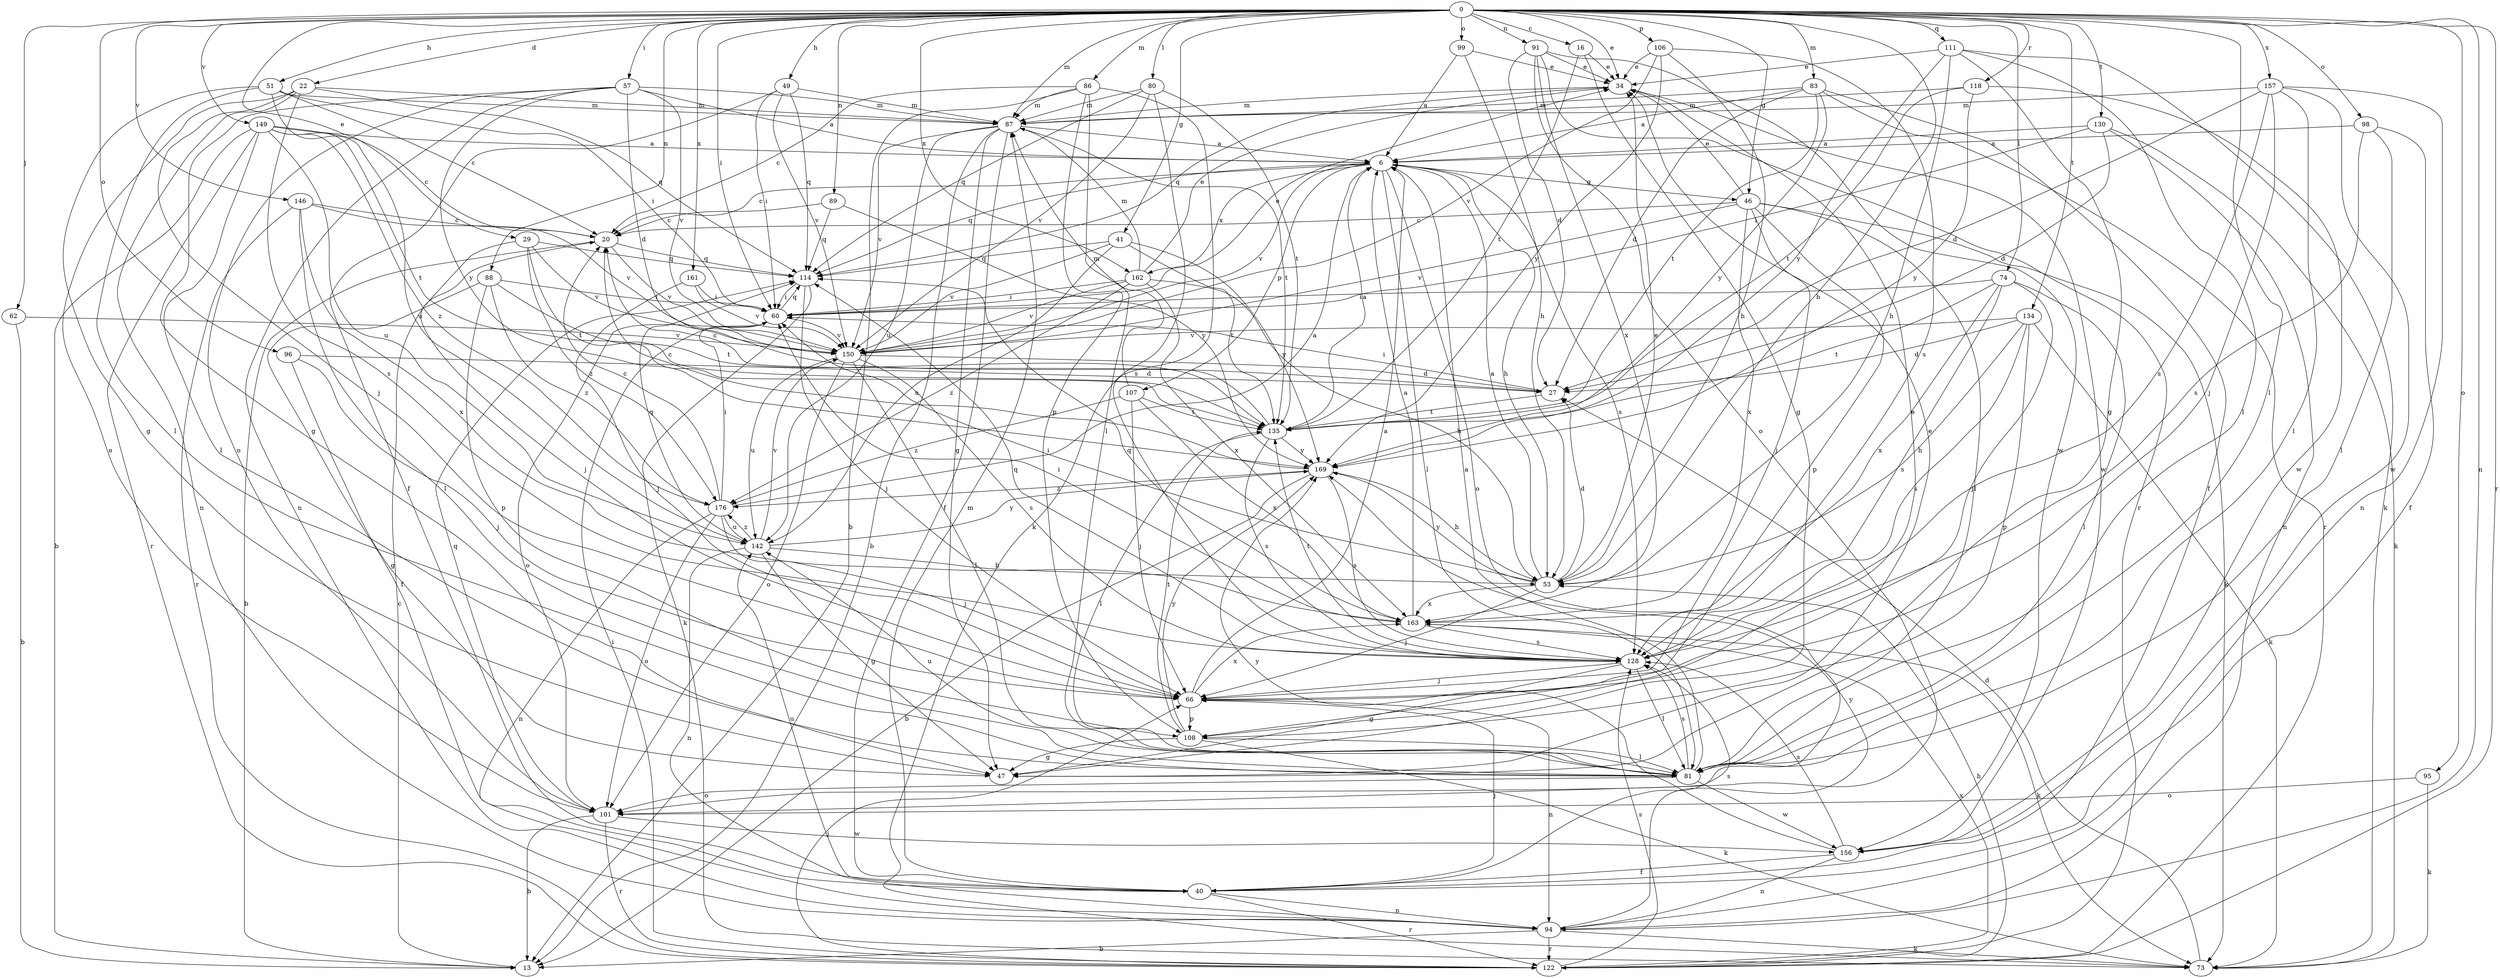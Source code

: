 strict digraph  {
0;
6;
13;
16;
20;
22;
27;
29;
34;
40;
41;
46;
47;
49;
51;
53;
57;
60;
62;
66;
73;
74;
80;
81;
83;
86;
87;
88;
89;
91;
94;
95;
96;
98;
99;
101;
106;
107;
108;
111;
114;
118;
122;
128;
130;
134;
135;
142;
146;
149;
150;
156;
157;
161;
162;
163;
169;
176;
0 -> 16  [label=c];
0 -> 22  [label=d];
0 -> 29  [label=e];
0 -> 34  [label=e];
0 -> 41  [label=g];
0 -> 46  [label=g];
0 -> 49  [label=h];
0 -> 51  [label=h];
0 -> 53  [label=h];
0 -> 57  [label=i];
0 -> 60  [label=i];
0 -> 62  [label=j];
0 -> 74  [label=l];
0 -> 80  [label=l];
0 -> 81  [label=l];
0 -> 83  [label=m];
0 -> 86  [label=m];
0 -> 87  [label=m];
0 -> 88  [label=n];
0 -> 89  [label=n];
0 -> 91  [label=n];
0 -> 94  [label=n];
0 -> 95  [label=o];
0 -> 96  [label=o];
0 -> 98  [label=o];
0 -> 99  [label=o];
0 -> 106  [label=p];
0 -> 111  [label=q];
0 -> 118  [label=r];
0 -> 122  [label=r];
0 -> 130  [label=t];
0 -> 134  [label=t];
0 -> 146  [label=v];
0 -> 149  [label=v];
0 -> 157  [label=x];
0 -> 161  [label=x];
0 -> 162  [label=x];
6 -> 20  [label=c];
6 -> 46  [label=g];
6 -> 53  [label=h];
6 -> 81  [label=l];
6 -> 101  [label=o];
6 -> 107  [label=p];
6 -> 114  [label=q];
6 -> 128  [label=s];
6 -> 150  [label=v];
6 -> 162  [label=x];
13 -> 20  [label=c];
16 -> 34  [label=e];
16 -> 47  [label=g];
16 -> 135  [label=t];
20 -> 13  [label=b];
20 -> 114  [label=q];
20 -> 150  [label=v];
22 -> 66  [label=j];
22 -> 87  [label=m];
22 -> 94  [label=n];
22 -> 101  [label=o];
22 -> 114  [label=q];
22 -> 128  [label=s];
27 -> 60  [label=i];
27 -> 135  [label=t];
29 -> 66  [label=j];
29 -> 114  [label=q];
29 -> 135  [label=t];
29 -> 150  [label=v];
29 -> 176  [label=z];
34 -> 87  [label=m];
34 -> 114  [label=q];
34 -> 156  [label=w];
40 -> 66  [label=j];
40 -> 87  [label=m];
40 -> 94  [label=n];
40 -> 122  [label=r];
40 -> 128  [label=s];
40 -> 142  [label=u];
41 -> 114  [label=q];
41 -> 135  [label=t];
41 -> 142  [label=u];
41 -> 150  [label=v];
41 -> 169  [label=y];
46 -> 20  [label=c];
46 -> 34  [label=e];
46 -> 66  [label=j];
46 -> 73  [label=k];
46 -> 81  [label=l];
46 -> 108  [label=p];
46 -> 150  [label=v];
46 -> 163  [label=x];
47 -> 34  [label=e];
49 -> 40  [label=f];
49 -> 60  [label=i];
49 -> 87  [label=m];
49 -> 114  [label=q];
49 -> 150  [label=v];
51 -> 20  [label=c];
51 -> 47  [label=g];
51 -> 60  [label=i];
51 -> 81  [label=l];
51 -> 87  [label=m];
51 -> 142  [label=u];
53 -> 6  [label=a];
53 -> 27  [label=d];
53 -> 34  [label=e];
53 -> 60  [label=i];
53 -> 66  [label=j];
53 -> 163  [label=x];
53 -> 169  [label=y];
57 -> 6  [label=a];
57 -> 27  [label=d];
57 -> 47  [label=g];
57 -> 87  [label=m];
57 -> 94  [label=n];
57 -> 101  [label=o];
57 -> 150  [label=v];
57 -> 169  [label=y];
60 -> 34  [label=e];
60 -> 101  [label=o];
60 -> 114  [label=q];
60 -> 150  [label=v];
62 -> 13  [label=b];
62 -> 150  [label=v];
66 -> 6  [label=a];
66 -> 94  [label=n];
66 -> 108  [label=p];
66 -> 163  [label=x];
73 -> 27  [label=d];
74 -> 60  [label=i];
74 -> 66  [label=j];
74 -> 81  [label=l];
74 -> 128  [label=s];
74 -> 135  [label=t];
74 -> 163  [label=x];
80 -> 73  [label=k];
80 -> 87  [label=m];
80 -> 114  [label=q];
80 -> 135  [label=t];
80 -> 150  [label=v];
81 -> 6  [label=a];
81 -> 101  [label=o];
81 -> 128  [label=s];
81 -> 142  [label=u];
81 -> 156  [label=w];
83 -> 6  [label=a];
83 -> 27  [label=d];
83 -> 40  [label=f];
83 -> 87  [label=m];
83 -> 122  [label=r];
83 -> 135  [label=t];
83 -> 169  [label=y];
86 -> 13  [label=b];
86 -> 20  [label=c];
86 -> 81  [label=l];
86 -> 87  [label=m];
86 -> 108  [label=p];
86 -> 128  [label=s];
87 -> 6  [label=a];
87 -> 13  [label=b];
87 -> 40  [label=f];
87 -> 47  [label=g];
87 -> 135  [label=t];
87 -> 142  [label=u];
87 -> 150  [label=v];
88 -> 40  [label=f];
88 -> 60  [label=i];
88 -> 108  [label=p];
88 -> 135  [label=t];
88 -> 176  [label=z];
89 -> 20  [label=c];
89 -> 114  [label=q];
89 -> 169  [label=y];
91 -> 27  [label=d];
91 -> 34  [label=e];
91 -> 101  [label=o];
91 -> 122  [label=r];
91 -> 156  [label=w];
91 -> 163  [label=x];
94 -> 13  [label=b];
94 -> 73  [label=k];
94 -> 122  [label=r];
94 -> 169  [label=y];
95 -> 73  [label=k];
95 -> 101  [label=o];
96 -> 27  [label=d];
96 -> 47  [label=g];
96 -> 66  [label=j];
98 -> 6  [label=a];
98 -> 40  [label=f];
98 -> 81  [label=l];
98 -> 128  [label=s];
99 -> 6  [label=a];
99 -> 34  [label=e];
99 -> 53  [label=h];
101 -> 13  [label=b];
101 -> 114  [label=q];
101 -> 122  [label=r];
101 -> 156  [label=w];
106 -> 34  [label=e];
106 -> 53  [label=h];
106 -> 128  [label=s];
106 -> 150  [label=v];
106 -> 169  [label=y];
107 -> 66  [label=j];
107 -> 87  [label=m];
107 -> 135  [label=t];
107 -> 163  [label=x];
107 -> 176  [label=z];
108 -> 34  [label=e];
108 -> 47  [label=g];
108 -> 73  [label=k];
108 -> 81  [label=l];
108 -> 135  [label=t];
108 -> 169  [label=y];
111 -> 34  [label=e];
111 -> 47  [label=g];
111 -> 53  [label=h];
111 -> 73  [label=k];
111 -> 81  [label=l];
111 -> 169  [label=y];
114 -> 60  [label=i];
114 -> 66  [label=j];
114 -> 73  [label=k];
118 -> 87  [label=m];
118 -> 135  [label=t];
118 -> 156  [label=w];
118 -> 169  [label=y];
122 -> 53  [label=h];
122 -> 60  [label=i];
122 -> 66  [label=j];
122 -> 128  [label=s];
122 -> 163  [label=x];
128 -> 47  [label=g];
128 -> 66  [label=j];
128 -> 81  [label=l];
128 -> 114  [label=q];
128 -> 135  [label=t];
130 -> 6  [label=a];
130 -> 27  [label=d];
130 -> 60  [label=i];
130 -> 73  [label=k];
130 -> 94  [label=n];
134 -> 27  [label=d];
134 -> 53  [label=h];
134 -> 73  [label=k];
134 -> 108  [label=p];
134 -> 128  [label=s];
134 -> 150  [label=v];
135 -> 6  [label=a];
135 -> 20  [label=c];
135 -> 81  [label=l];
135 -> 128  [label=s];
135 -> 169  [label=y];
142 -> 47  [label=g];
142 -> 53  [label=h];
142 -> 94  [label=n];
142 -> 114  [label=q];
142 -> 150  [label=v];
142 -> 169  [label=y];
142 -> 176  [label=z];
146 -> 20  [label=c];
146 -> 81  [label=l];
146 -> 122  [label=r];
146 -> 150  [label=v];
146 -> 163  [label=x];
149 -> 6  [label=a];
149 -> 13  [label=b];
149 -> 20  [label=c];
149 -> 81  [label=l];
149 -> 122  [label=r];
149 -> 135  [label=t];
149 -> 142  [label=u];
149 -> 176  [label=z];
150 -> 27  [label=d];
150 -> 81  [label=l];
150 -> 101  [label=o];
150 -> 128  [label=s];
150 -> 142  [label=u];
156 -> 40  [label=f];
156 -> 94  [label=n];
156 -> 128  [label=s];
156 -> 169  [label=y];
157 -> 27  [label=d];
157 -> 66  [label=j];
157 -> 81  [label=l];
157 -> 87  [label=m];
157 -> 94  [label=n];
157 -> 128  [label=s];
157 -> 156  [label=w];
161 -> 60  [label=i];
161 -> 66  [label=j];
161 -> 150  [label=v];
162 -> 34  [label=e];
162 -> 53  [label=h];
162 -> 60  [label=i];
162 -> 87  [label=m];
162 -> 150  [label=v];
162 -> 163  [label=x];
162 -> 176  [label=z];
163 -> 6  [label=a];
163 -> 60  [label=i];
163 -> 73  [label=k];
163 -> 114  [label=q];
163 -> 128  [label=s];
169 -> 13  [label=b];
169 -> 20  [label=c];
169 -> 53  [label=h];
169 -> 128  [label=s];
169 -> 176  [label=z];
176 -> 6  [label=a];
176 -> 20  [label=c];
176 -> 60  [label=i];
176 -> 66  [label=j];
176 -> 94  [label=n];
176 -> 101  [label=o];
176 -> 142  [label=u];
}
